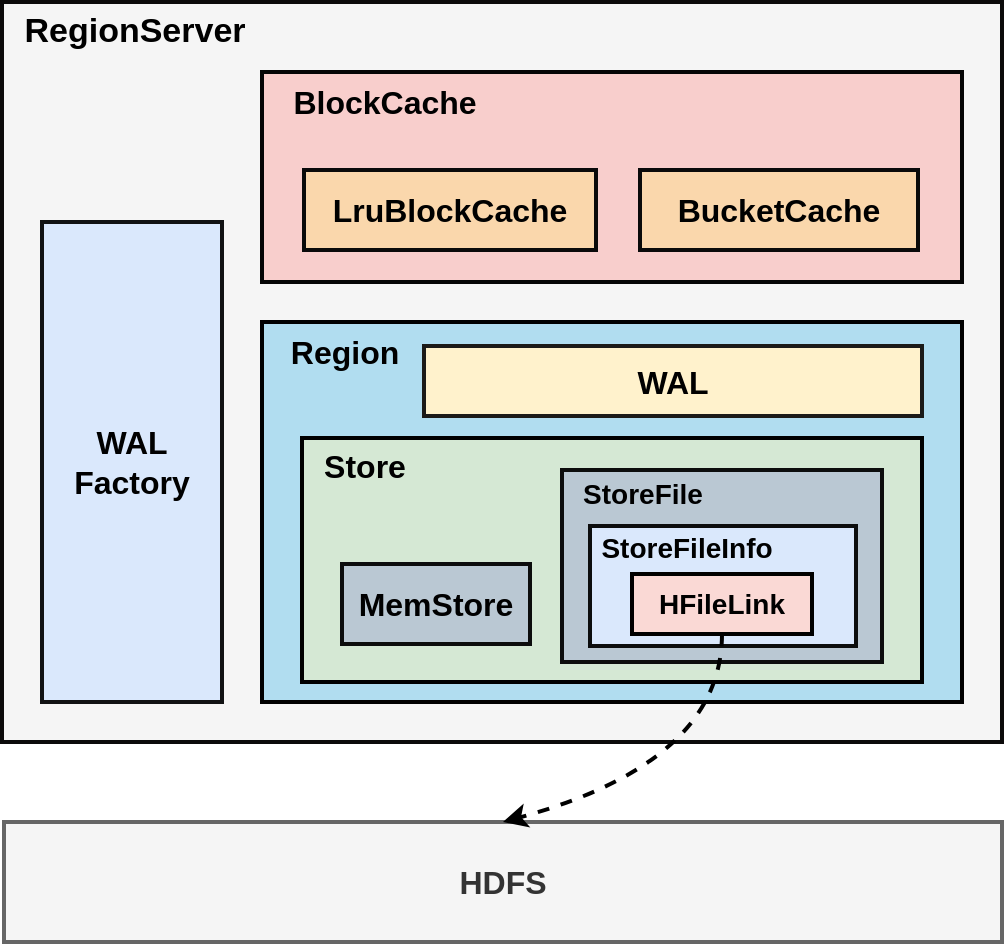 <mxfile version="21.2.8" type="device">
  <diagram name="Page-1" id="b6QO3Gt0Sla1Avr6Ne0D">
    <mxGraphModel dx="844" dy="525" grid="1" gridSize="10" guides="1" tooltips="1" connect="1" arrows="1" fold="1" page="1" pageScale="1" pageWidth="827" pageHeight="1169" math="0" shadow="0">
      <root>
        <mxCell id="0" />
        <mxCell id="1" parent="0" />
        <mxCell id="q79OI-KZ6jQ4XgDM-nZZ-1" value="" style="rounded=0;whiteSpace=wrap;html=1;fillColor=#f5f5f5;fontColor=#333333;strokeColor=#0b0a0a;strokeWidth=2;" parent="1" vertex="1">
          <mxGeometry x="40" y="40" width="500" height="370" as="geometry" />
        </mxCell>
        <mxCell id="q79OI-KZ6jQ4XgDM-nZZ-3" value="" style="rounded=0;whiteSpace=wrap;html=1;strokeWidth=2;fillColor=#b1ddf0;strokeColor=#000000;" parent="1" vertex="1">
          <mxGeometry x="170" y="200" width="350" height="190" as="geometry" />
        </mxCell>
        <mxCell id="q79OI-KZ6jQ4XgDM-nZZ-11" value="" style="rounded=0;whiteSpace=wrap;html=1;fillColor=#d5e8d4;strokeColor=#000000;strokeWidth=2;" parent="1" vertex="1">
          <mxGeometry x="190" y="258" width="310" height="122" as="geometry" />
        </mxCell>
        <mxCell id="q79OI-KZ6jQ4XgDM-nZZ-15" value="" style="rounded=0;whiteSpace=wrap;html=1;strokeWidth=2;fillColor=#bac8d3;strokeColor=#0c0d0d;" parent="1" vertex="1">
          <mxGeometry x="320" y="274" width="160" height="96" as="geometry" />
        </mxCell>
        <mxCell id="KMLVZ-nA3QQDciZqy6ZM-2" value="" style="rounded=0;whiteSpace=wrap;html=1;fillColor=#dae8fc;strokeColor=#0c0d0d;strokeWidth=2;" parent="1" vertex="1">
          <mxGeometry x="334" y="302" width="133" height="60" as="geometry" />
        </mxCell>
        <mxCell id="q79OI-KZ6jQ4XgDM-nZZ-9" value="" style="rounded=0;whiteSpace=wrap;html=1;fillColor=#f8cecc;strokeWidth=2;strokeColor=#050505;" parent="1" vertex="1">
          <mxGeometry x="170" y="75" width="350" height="105" as="geometry" />
        </mxCell>
        <mxCell id="q79OI-KZ6jQ4XgDM-nZZ-2" value="&lt;font style=&quot;font-size: 16px;&quot;&gt;&lt;b&gt;WAL&lt;br&gt;Factory&lt;/b&gt;&lt;/font&gt;" style="rounded=0;whiteSpace=wrap;html=1;strokeWidth=2;fillColor=#dae8fc;strokeColor=#111213;" parent="1" vertex="1">
          <mxGeometry x="60" y="150" width="90" height="240" as="geometry" />
        </mxCell>
        <mxCell id="q79OI-KZ6jQ4XgDM-nZZ-5" value="&lt;b&gt;&lt;font style=&quot;font-size: 17px;&quot;&gt;RegionServer&lt;/font&gt;&lt;/b&gt;" style="text;html=1;align=center;verticalAlign=middle;resizable=0;points=[];autosize=1;strokeColor=none;fillColor=none;" parent="1" vertex="1">
          <mxGeometry x="41" y="40" width="130" height="30" as="geometry" />
        </mxCell>
        <mxCell id="q79OI-KZ6jQ4XgDM-nZZ-6" value="&lt;b&gt;&lt;font style=&quot;font-size: 16px;&quot;&gt;Region&lt;/font&gt;&lt;/b&gt;" style="text;html=1;align=center;verticalAlign=middle;resizable=0;points=[];autosize=1;strokeColor=none;fillColor=none;" parent="1" vertex="1">
          <mxGeometry x="171" y="200" width="80" height="30" as="geometry" />
        </mxCell>
        <mxCell id="q79OI-KZ6jQ4XgDM-nZZ-7" value="&lt;font style=&quot;font-size: 16px;&quot;&gt;&lt;b&gt;LruBlockCache&lt;/b&gt;&lt;/font&gt;" style="rounded=0;whiteSpace=wrap;html=1;strokeWidth=2;fillColor=#fad7ac;strokeColor=#0a0a0a;" parent="1" vertex="1">
          <mxGeometry x="191" y="124" width="146" height="40" as="geometry" />
        </mxCell>
        <mxCell id="q79OI-KZ6jQ4XgDM-nZZ-8" value="&lt;font style=&quot;font-size: 16px;&quot;&gt;&lt;b&gt;BucketCache&lt;/b&gt;&lt;/font&gt;" style="rounded=0;whiteSpace=wrap;html=1;strokeWidth=2;fillColor=#fad7ac;strokeColor=#0a0a0a;" parent="1" vertex="1">
          <mxGeometry x="359" y="124" width="139" height="40" as="geometry" />
        </mxCell>
        <mxCell id="q79OI-KZ6jQ4XgDM-nZZ-10" value="&lt;b&gt;&lt;font style=&quot;font-size: 16px;&quot;&gt;BlockCache&lt;/font&gt;&lt;/b&gt;" style="text;html=1;align=center;verticalAlign=middle;resizable=0;points=[];autosize=1;strokeColor=none;fillColor=none;" parent="1" vertex="1">
          <mxGeometry x="171" y="75" width="120" height="30" as="geometry" />
        </mxCell>
        <mxCell id="q79OI-KZ6jQ4XgDM-nZZ-13" value="&lt;b&gt;&lt;font style=&quot;font-size: 16px;&quot;&gt;Store&lt;/font&gt;&lt;/b&gt;" style="text;html=1;align=center;verticalAlign=middle;resizable=0;points=[];autosize=1;strokeColor=none;fillColor=none;" parent="1" vertex="1">
          <mxGeometry x="191" y="257" width="60" height="30" as="geometry" />
        </mxCell>
        <mxCell id="q79OI-KZ6jQ4XgDM-nZZ-14" value="&lt;b&gt;&lt;font style=&quot;font-size: 16px;&quot;&gt;MemStore&lt;/font&gt;&lt;/b&gt;" style="rounded=0;whiteSpace=wrap;html=1;strokeWidth=2;fillColor=#bac8d3;strokeColor=#0c0d0d;" parent="1" vertex="1">
          <mxGeometry x="210" y="321" width="94" height="40" as="geometry" />
        </mxCell>
        <mxCell id="q79OI-KZ6jQ4XgDM-nZZ-16" value="&lt;b&gt;&lt;font style=&quot;font-size: 14px;&quot;&gt;StoreFile&lt;/font&gt;&lt;/b&gt;" style="text;html=1;align=center;verticalAlign=middle;resizable=0;points=[];autosize=1;strokeColor=none;fillColor=none;" parent="1" vertex="1">
          <mxGeometry x="320" y="271" width="80" height="30" as="geometry" />
        </mxCell>
        <mxCell id="q79OI-KZ6jQ4XgDM-nZZ-17" value="&lt;b&gt;&lt;font style=&quot;font-size: 14px;&quot;&gt;HFileLink&lt;/font&gt;&lt;/b&gt;" style="rounded=0;whiteSpace=wrap;html=1;strokeWidth=2;fillColor=#fad9d5;strokeColor=#000000;" parent="1" vertex="1">
          <mxGeometry x="355" y="326" width="90" height="30" as="geometry" />
        </mxCell>
        <mxCell id="q79OI-KZ6jQ4XgDM-nZZ-18" value="&lt;b&gt;&lt;font style=&quot;font-size: 16px;&quot;&gt;WAL&lt;/font&gt;&lt;/b&gt;" style="rounded=0;whiteSpace=wrap;html=1;fillColor=#fff2cc;strokeColor=#1b1a18;strokeWidth=2;" parent="1" vertex="1">
          <mxGeometry x="251" y="212" width="249" height="35" as="geometry" />
        </mxCell>
        <mxCell id="q79OI-KZ6jQ4XgDM-nZZ-19" value="&lt;b&gt;&lt;font style=&quot;font-size: 16px;&quot;&gt;HDFS&lt;/font&gt;&lt;/b&gt;" style="rounded=0;whiteSpace=wrap;html=1;fillColor=#f5f5f5;strokeColor=#666666;fontColor=#333333;strokeWidth=2;" parent="1" vertex="1">
          <mxGeometry x="41" y="450" width="499" height="60" as="geometry" />
        </mxCell>
        <mxCell id="KMLVZ-nA3QQDciZqy6ZM-3" value="&lt;b&gt;&lt;font style=&quot;font-size: 14px;&quot;&gt;StoreFileInfo&lt;/font&gt;&lt;/b&gt;" style="text;html=1;align=center;verticalAlign=middle;resizable=0;points=[];autosize=1;strokeColor=none;fillColor=none;" parent="1" vertex="1">
          <mxGeometry x="327" y="298" width="110" height="30" as="geometry" />
        </mxCell>
        <mxCell id="KMLVZ-nA3QQDciZqy6ZM-5" value="" style="curved=1;endArrow=classic;html=1;rounded=0;exitX=0.5;exitY=1;exitDx=0;exitDy=0;entryX=0.5;entryY=0;entryDx=0;entryDy=0;dashed=1;strokeWidth=2;" parent="1" source="q79OI-KZ6jQ4XgDM-nZZ-17" target="q79OI-KZ6jQ4XgDM-nZZ-19" edge="1">
          <mxGeometry width="50" height="50" relative="1" as="geometry">
            <mxPoint x="390" y="310" as="sourcePoint" />
            <mxPoint x="440" y="260" as="targetPoint" />
            <Array as="points">
              <mxPoint x="400" y="420" />
            </Array>
          </mxGeometry>
        </mxCell>
      </root>
    </mxGraphModel>
  </diagram>
</mxfile>
